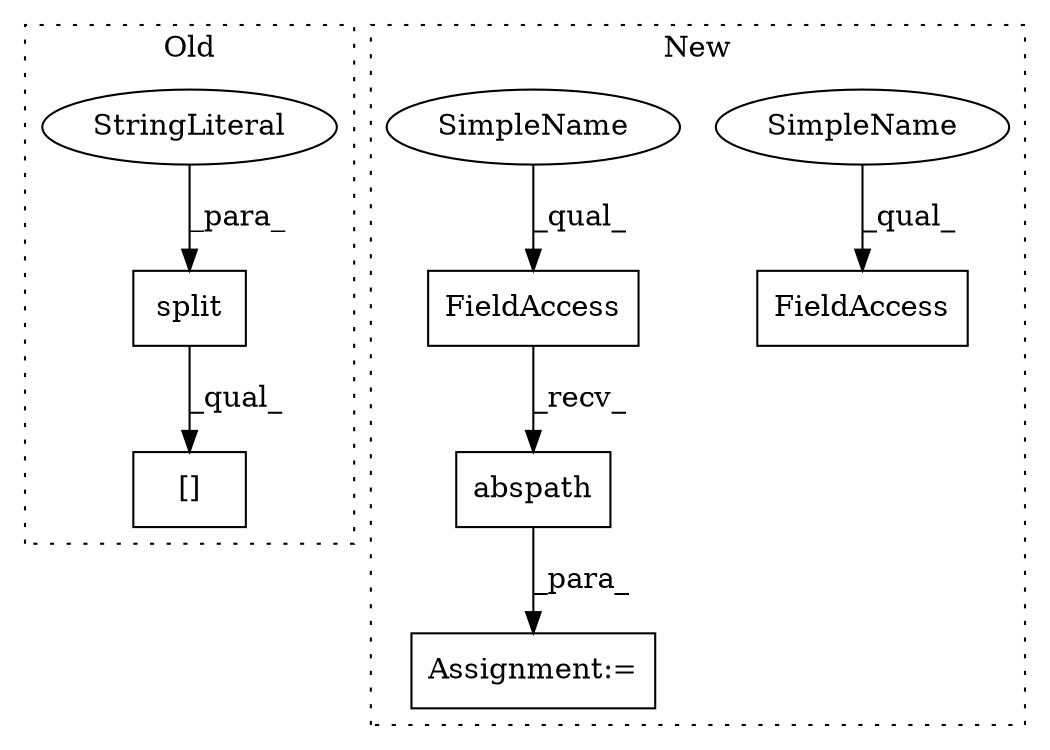 digraph G {
subgraph cluster0 {
1 [label="split" a="32" s="2669,2679" l="6,1" shape="box"];
4 [label="StringLiteral" a="45" s="2675" l="4" shape="ellipse"];
5 [label="[]" a="2" s="2732,2739" l="6,1" shape="box"];
label = "Old";
style="dotted";
}
subgraph cluster1 {
2 [label="abspath" a="32" s="349,365" l="8,1" shape="box"];
3 [label="FieldAccess" a="22" s="341" l="7" shape="box"];
6 [label="FieldAccess" a="22" s="327" l="7" shape="box"];
7 [label="Assignment:=" a="7" s="326" l="1" shape="box"];
8 [label="SimpleName" a="42" s="327" l="2" shape="ellipse"];
9 [label="SimpleName" a="42" s="341" l="2" shape="ellipse"];
label = "New";
style="dotted";
}
1 -> 5 [label="_qual_"];
2 -> 7 [label="_para_"];
3 -> 2 [label="_recv_"];
4 -> 1 [label="_para_"];
8 -> 6 [label="_qual_"];
9 -> 3 [label="_qual_"];
}